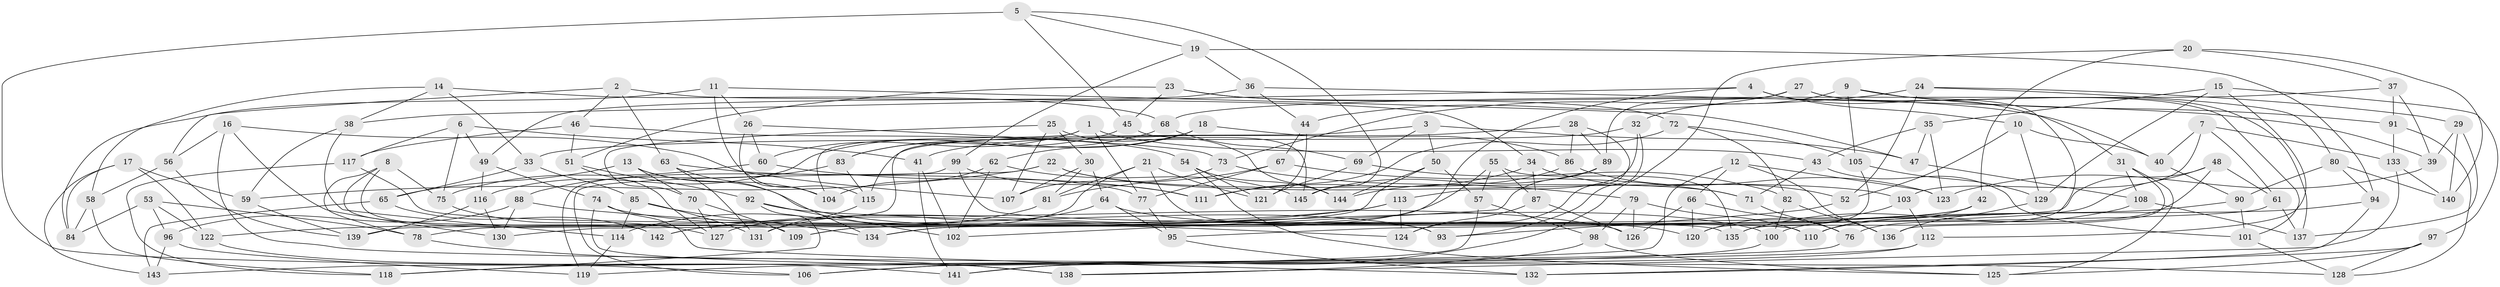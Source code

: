 // Generated by graph-tools (version 1.1) at 2025/26/03/09/25 03:26:59]
// undirected, 145 vertices, 290 edges
graph export_dot {
graph [start="1"]
  node [color=gray90,style=filled];
  1;
  2;
  3;
  4;
  5;
  6;
  7;
  8;
  9;
  10;
  11;
  12;
  13;
  14;
  15;
  16;
  17;
  18;
  19;
  20;
  21;
  22;
  23;
  24;
  25;
  26;
  27;
  28;
  29;
  30;
  31;
  32;
  33;
  34;
  35;
  36;
  37;
  38;
  39;
  40;
  41;
  42;
  43;
  44;
  45;
  46;
  47;
  48;
  49;
  50;
  51;
  52;
  53;
  54;
  55;
  56;
  57;
  58;
  59;
  60;
  61;
  62;
  63;
  64;
  65;
  66;
  67;
  68;
  69;
  70;
  71;
  72;
  73;
  74;
  75;
  76;
  77;
  78;
  79;
  80;
  81;
  82;
  83;
  84;
  85;
  86;
  87;
  88;
  89;
  90;
  91;
  92;
  93;
  94;
  95;
  96;
  97;
  98;
  99;
  100;
  101;
  102;
  103;
  104;
  105;
  106;
  107;
  108;
  109;
  110;
  111;
  112;
  113;
  114;
  115;
  116;
  117;
  118;
  119;
  120;
  121;
  122;
  123;
  124;
  125;
  126;
  127;
  128;
  129;
  130;
  131;
  132;
  133;
  134;
  135;
  136;
  137;
  138;
  139;
  140;
  141;
  142;
  143;
  144;
  145;
  1 -- 104;
  1 -- 60;
  1 -- 77;
  1 -- 43;
  2 -- 63;
  2 -- 56;
  2 -- 46;
  2 -- 34;
  3 -- 47;
  3 -- 115;
  3 -- 69;
  3 -- 50;
  4 -- 10;
  4 -- 31;
  4 -- 109;
  4 -- 38;
  5 -- 145;
  5 -- 106;
  5 -- 19;
  5 -- 45;
  6 -- 49;
  6 -- 41;
  6 -- 117;
  6 -- 75;
  7 -- 61;
  7 -- 103;
  7 -- 40;
  7 -- 133;
  8 -- 78;
  8 -- 75;
  8 -- 109;
  8 -- 142;
  9 -- 32;
  9 -- 135;
  9 -- 105;
  9 -- 91;
  10 -- 129;
  10 -- 52;
  10 -- 40;
  11 -- 47;
  11 -- 84;
  11 -- 115;
  11 -- 26;
  12 -- 123;
  12 -- 66;
  12 -- 119;
  12 -- 136;
  13 -- 104;
  13 -- 100;
  13 -- 65;
  13 -- 70;
  14 -- 68;
  14 -- 33;
  14 -- 38;
  14 -- 58;
  15 -- 97;
  15 -- 35;
  15 -- 129;
  15 -- 112;
  16 -- 130;
  16 -- 107;
  16 -- 128;
  16 -- 56;
  17 -- 84;
  17 -- 59;
  17 -- 122;
  17 -- 143;
  18 -- 86;
  18 -- 62;
  18 -- 139;
  18 -- 83;
  19 -- 36;
  19 -- 94;
  19 -- 99;
  20 -- 42;
  20 -- 141;
  20 -- 140;
  20 -- 37;
  21 -- 142;
  21 -- 121;
  21 -- 93;
  21 -- 81;
  22 -- 59;
  22 -- 71;
  22 -- 106;
  22 -- 103;
  23 -- 51;
  23 -- 40;
  23 -- 45;
  23 -- 72;
  24 -- 73;
  24 -- 80;
  24 -- 52;
  24 -- 29;
  25 -- 70;
  25 -- 30;
  25 -- 107;
  25 -- 144;
  26 -- 104;
  26 -- 60;
  26 -- 73;
  27 -- 44;
  27 -- 101;
  27 -- 89;
  27 -- 137;
  28 -- 124;
  28 -- 86;
  28 -- 89;
  28 -- 41;
  29 -- 140;
  29 -- 39;
  29 -- 137;
  30 -- 107;
  30 -- 64;
  30 -- 81;
  31 -- 108;
  31 -- 136;
  31 -- 125;
  32 -- 93;
  32 -- 33;
  32 -- 113;
  33 -- 65;
  33 -- 85;
  34 -- 111;
  34 -- 52;
  34 -- 87;
  35 -- 43;
  35 -- 123;
  35 -- 47;
  36 -- 44;
  36 -- 49;
  36 -- 39;
  37 -- 68;
  37 -- 91;
  37 -- 39;
  38 -- 59;
  38 -- 114;
  39 -- 123;
  40 -- 90;
  41 -- 102;
  41 -- 141;
  42 -- 134;
  42 -- 109;
  42 -- 110;
  43 -- 101;
  43 -- 71;
  44 -- 67;
  44 -- 121;
  45 -- 83;
  45 -- 145;
  46 -- 117;
  46 -- 54;
  46 -- 51;
  47 -- 108;
  48 -- 130;
  48 -- 95;
  48 -- 61;
  48 -- 76;
  49 -- 74;
  49 -- 116;
  50 -- 134;
  50 -- 144;
  50 -- 57;
  51 -- 127;
  51 -- 92;
  52 -- 93;
  53 -- 84;
  53 -- 122;
  53 -- 96;
  53 -- 78;
  54 -- 144;
  54 -- 121;
  54 -- 125;
  55 -- 87;
  55 -- 135;
  55 -- 127;
  55 -- 57;
  56 -- 139;
  56 -- 58;
  57 -- 98;
  57 -- 106;
  58 -- 118;
  58 -- 84;
  59 -- 139;
  60 -- 75;
  60 -- 111;
  61 -- 78;
  61 -- 137;
  62 -- 145;
  62 -- 102;
  62 -- 104;
  63 -- 77;
  63 -- 131;
  63 -- 134;
  64 -- 120;
  64 -- 131;
  64 -- 95;
  65 -- 143;
  65 -- 142;
  66 -- 126;
  66 -- 120;
  66 -- 76;
  67 -- 77;
  67 -- 71;
  67 -- 81;
  68 -- 116;
  68 -- 69;
  69 -- 82;
  69 -- 121;
  70 -- 127;
  70 -- 109;
  71 -- 76;
  72 -- 105;
  72 -- 111;
  72 -- 82;
  73 -- 107;
  73 -- 79;
  74 -- 138;
  74 -- 93;
  74 -- 132;
  75 -- 127;
  76 -- 118;
  77 -- 95;
  78 -- 138;
  79 -- 110;
  79 -- 98;
  79 -- 126;
  80 -- 140;
  80 -- 94;
  80 -- 90;
  81 -- 114;
  82 -- 100;
  82 -- 136;
  83 -- 115;
  83 -- 88;
  85 -- 114;
  85 -- 134;
  85 -- 131;
  86 -- 144;
  86 -- 123;
  87 -- 124;
  87 -- 126;
  88 -- 130;
  88 -- 96;
  88 -- 124;
  89 -- 145;
  89 -- 102;
  90 -- 100;
  90 -- 101;
  91 -- 128;
  91 -- 133;
  92 -- 102;
  92 -- 126;
  92 -- 118;
  94 -- 132;
  94 -- 110;
  95 -- 132;
  96 -- 143;
  96 -- 119;
  97 -- 132;
  97 -- 125;
  97 -- 128;
  98 -- 138;
  98 -- 125;
  99 -- 111;
  99 -- 110;
  99 -- 119;
  100 -- 106;
  101 -- 128;
  103 -- 120;
  103 -- 112;
  105 -- 129;
  105 -- 120;
  108 -- 137;
  108 -- 135;
  112 -- 143;
  112 -- 141;
  113 -- 142;
  113 -- 124;
  113 -- 122;
  114 -- 119;
  115 -- 131;
  116 -- 139;
  116 -- 130;
  117 -- 118;
  117 -- 135;
  122 -- 141;
  129 -- 136;
  133 -- 138;
  133 -- 140;
}
